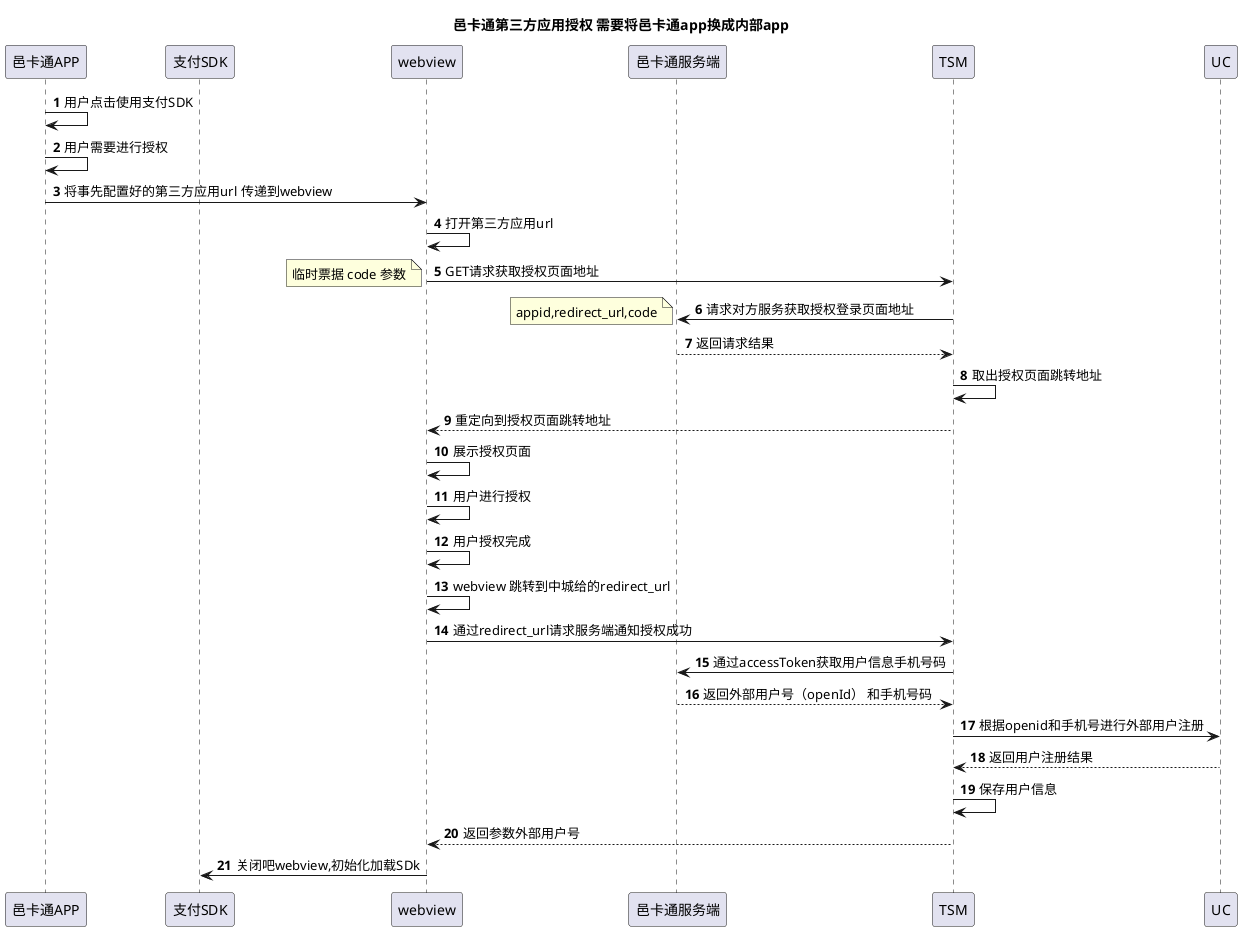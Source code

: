 @startuml
title:邑卡通第三方应用授权 需要将邑卡通app换成内部app
participant  邑卡通APP as 邑卡通APP
participant  支付SDK as 支付SDK
participant  webview as webview
participant  邑卡通服务端 as 邑卡通服务端
autonumber
邑卡通APP->邑卡通APP:用户点击使用支付SDK
邑卡通APP->邑卡通APP:用户需要进行授权
邑卡通APP->webview:将事先配置好的第三方应用url 传递到webview
webview->webview:打开第三方应用url
webview->TSM:GET请求获取授权页面地址
note left: 临时票据 code 参数
TSM->邑卡通服务端:请求对方服务获取授权登录页面地址
note left: appid,redirect_url,code
邑卡通服务端-->TSM:返回请求结果
TSM->TSM:取出授权页面跳转地址
TSM-->webview:重定向到授权页面跳转地址
webview->webview:展示授权页面
webview->webview:用户进行授权
webview->webview:用户授权完成
webview->webview:webview 跳转到中城给的redirect_url
webview->TSM:通过redirect_url请求服务端通知授权成功
TSM->邑卡通服务端:通过accessToken获取用户信息手机号码
邑卡通服务端-->TSM:返回外部用户号（openId） 和手机号码
TSM->UC:根据openid和手机号进行外部用户注册
UC-->TSM:返回用户注册结果
TSM->TSM:保存用户信息
TSM-->webview:返回参数外部用户号
webview->支付SDK:关闭吧webview,初始化加载SDk
@enduml